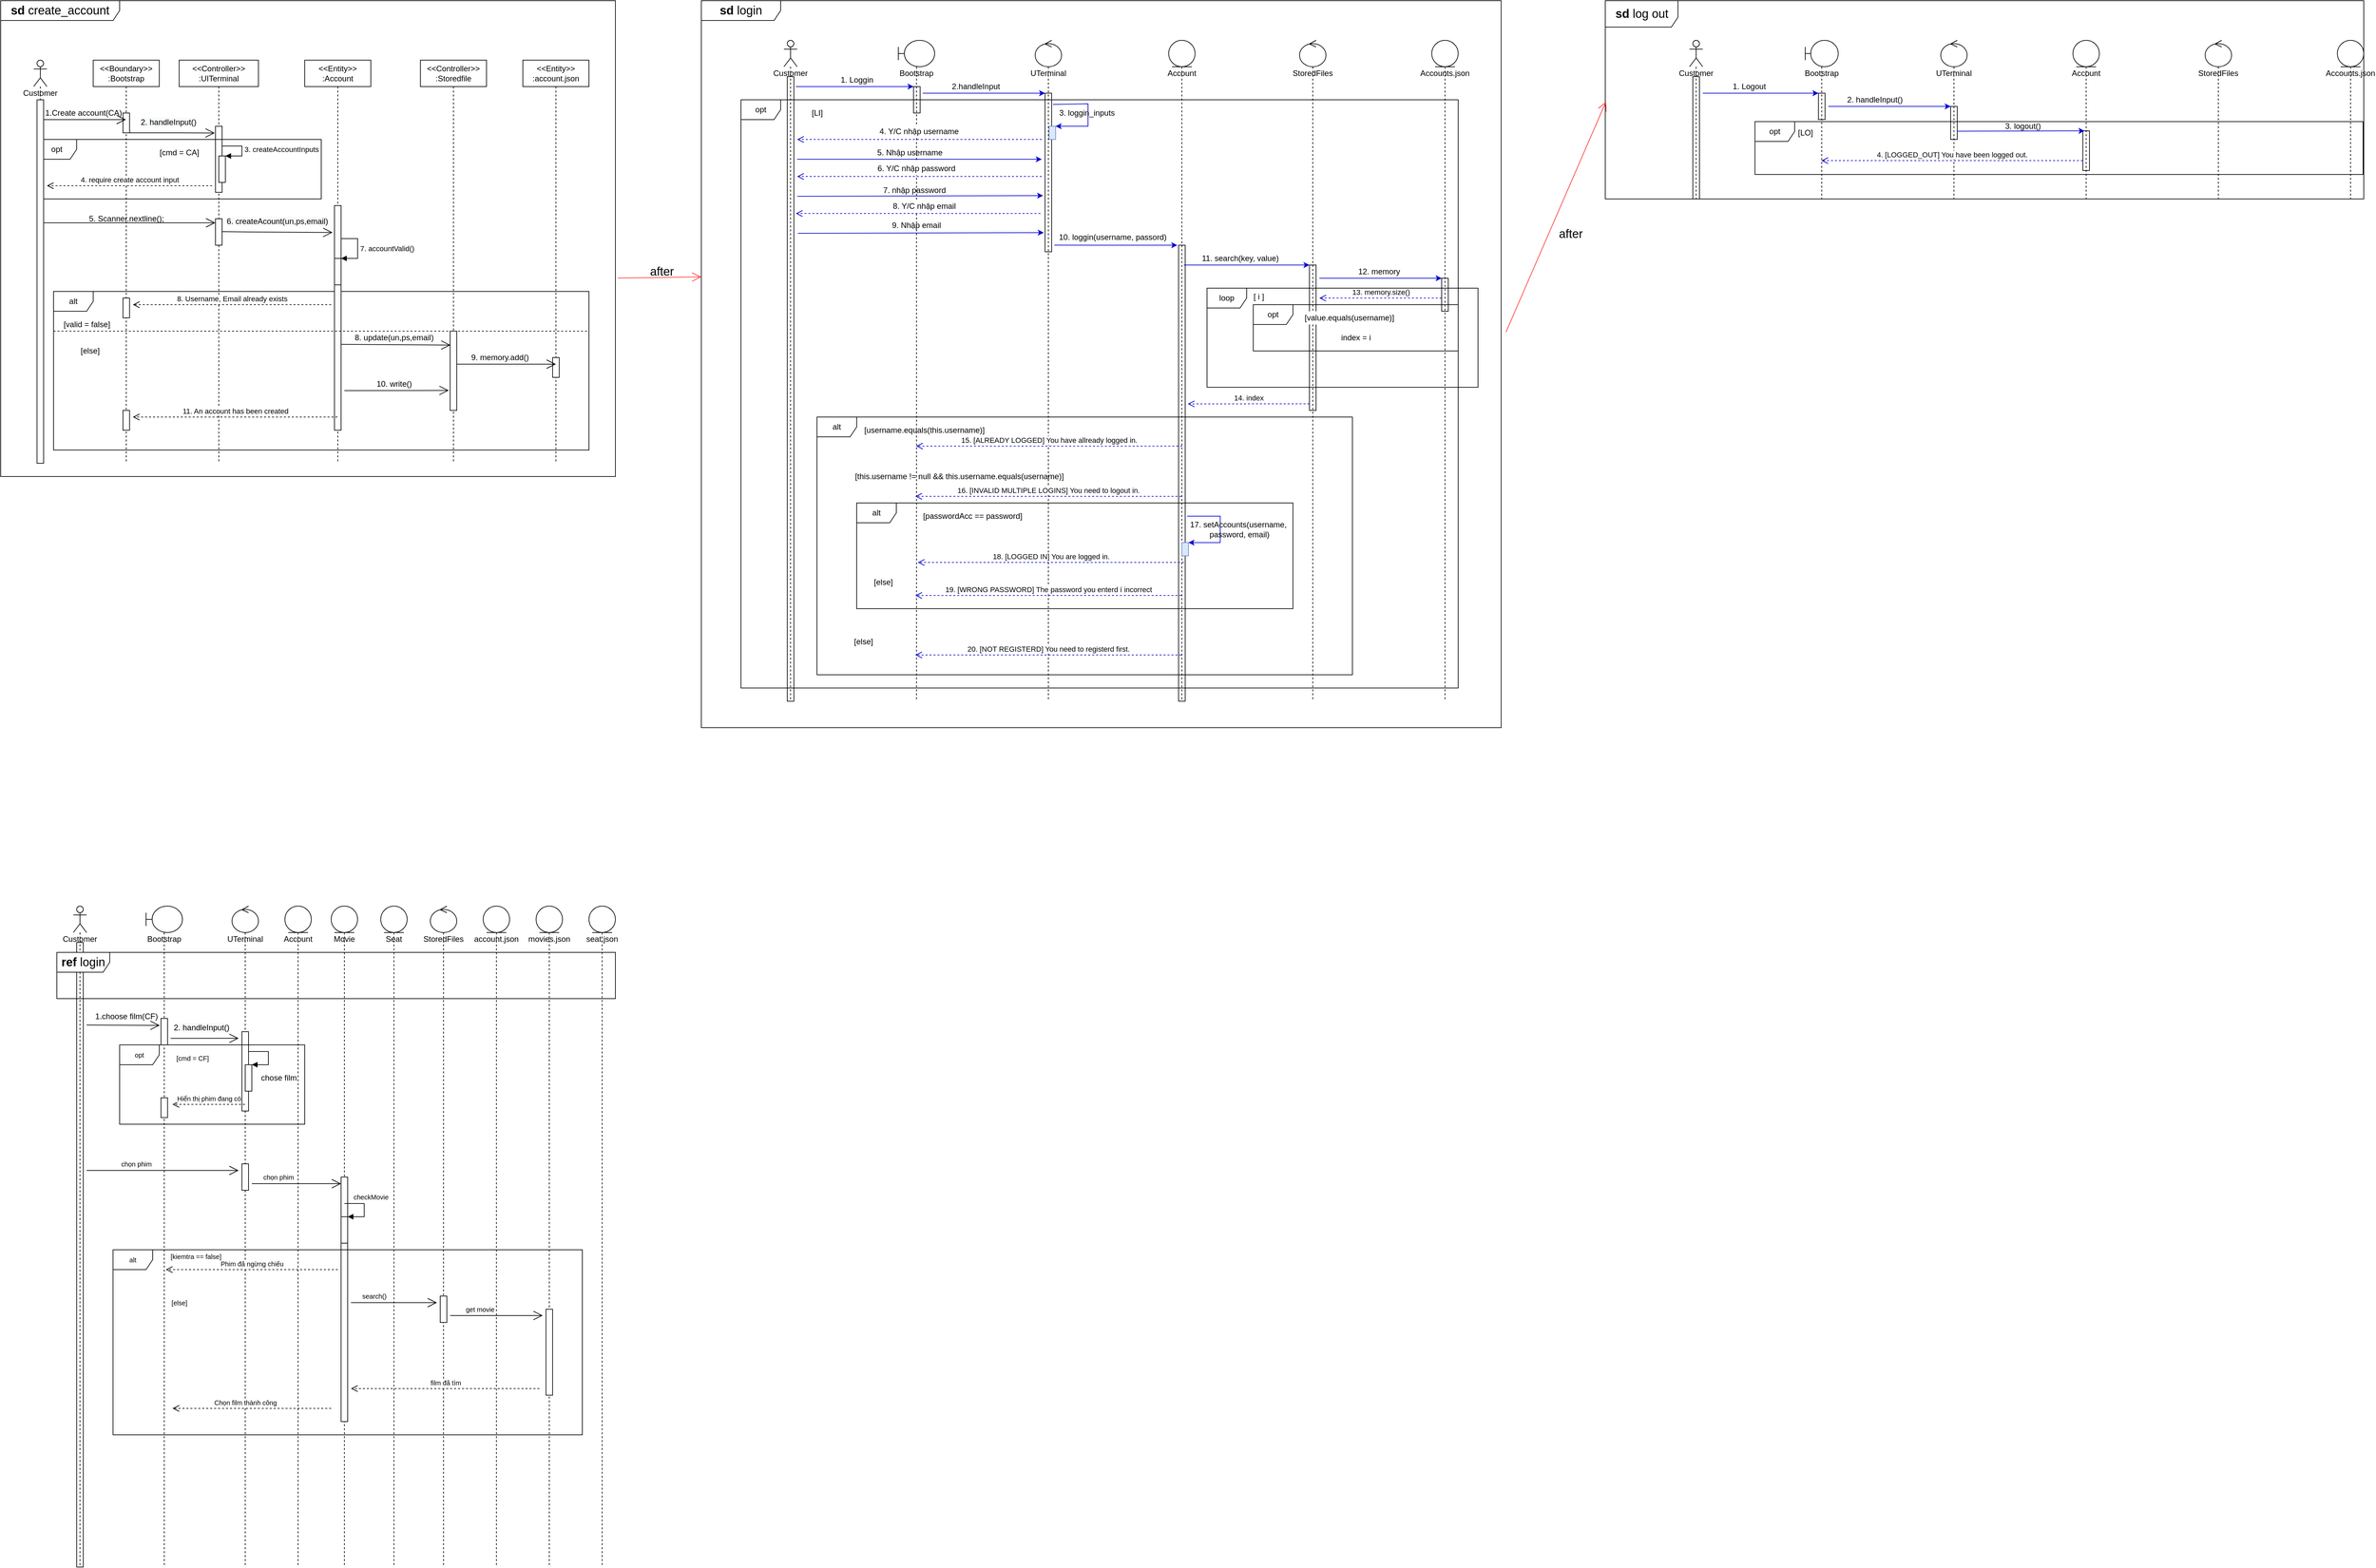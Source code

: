 <mxfile version="16.5.1" type="device"><diagram id="aEY1AGJGiae7sf_o7G5y" name="Page-1"><mxGraphModel dx="2920" dy="1654" grid="1" gridSize="10" guides="1" tooltips="1" connect="1" arrows="1" fold="1" page="1" pageScale="1" pageWidth="850" pageHeight="1100" math="0" shadow="0"><root><mxCell id="0"/><mxCell id="1" parent="0"/><mxCell id="Tu-dpXHDPZ6_e96-sYl9-65" value="&lt;b&gt;sd &lt;/b&gt;login" style="shape=umlFrame;whiteSpace=wrap;html=1;fontSize=18;width=120;height=30;" parent="1" vertex="1"><mxGeometry x="1080" y="60" width="1210" height="1100" as="geometry"/></mxCell><mxCell id="Tu-dpXHDPZ6_e96-sYl9-108" value="&lt;b&gt;sd&lt;/b&gt; log out" style="shape=umlFrame;whiteSpace=wrap;html=1;fontSize=18;width=110;height=40;" parent="1" vertex="1"><mxGeometry x="2447.5" y="60" width="1147.5" height="300" as="geometry"/></mxCell><mxCell id="Tu-dpXHDPZ6_e96-sYl9-1" value="&lt;font style=&quot;font-size: 18px&quot;&gt;&lt;b&gt;sd&lt;/b&gt; create_account&lt;/font&gt;" style="shape=umlFrame;whiteSpace=wrap;html=1;width=180;height=30;" parent="1" vertex="1"><mxGeometry x="20" y="60" width="930" height="720" as="geometry"/></mxCell><mxCell id="XiJ0x7OoPTGStuHzBRyn-63" value="alt" style="shape=umlFrame;whiteSpace=wrap;html=1;" parent="1" vertex="1"><mxGeometry x="100" y="500" width="810" height="240" as="geometry"/></mxCell><mxCell id="Vv9OXTEcY5REubJmoUln-5" value="&amp;lt;&amp;lt;Controller&amp;gt;&amp;gt;&lt;br&gt;:Storedfile" style="shape=umlLifeline;perimeter=lifelinePerimeter;whiteSpace=wrap;html=1;container=1;collapsible=0;recursiveResize=0;outlineConnect=0;" parent="1" vertex="1"><mxGeometry x="655" y="150" width="100" height="610" as="geometry"/></mxCell><mxCell id="XiJ0x7OoPTGStuHzBRyn-8" value="" style="html=1;points=[];perimeter=orthogonalPerimeter;" parent="Vv9OXTEcY5REubJmoUln-5" vertex="1"><mxGeometry x="45" y="410" width="10" height="120" as="geometry"/></mxCell><mxCell id="Vv9OXTEcY5REubJmoUln-1" value="&amp;lt;&amp;lt;Entity&amp;gt;&amp;gt;&lt;br&gt;:Account" style="shape=umlLifeline;perimeter=lifelinePerimeter;whiteSpace=wrap;html=1;container=1;collapsible=0;recursiveResize=0;outlineConnect=0;" parent="1" vertex="1"><mxGeometry x="480" y="150" width="100" height="610" as="geometry"/></mxCell><mxCell id="Vv9OXTEcY5REubJmoUln-18" value="" style="html=1;points=[];perimeter=orthogonalPerimeter;" parent="Vv9OXTEcY5REubJmoUln-1" vertex="1"><mxGeometry x="45" y="220" width="10" height="340" as="geometry"/></mxCell><mxCell id="Vv9OXTEcY5REubJmoUln-19" value="" style="html=1;points=[];perimeter=orthogonalPerimeter;fillColor=#FFFFFF;" parent="Vv9OXTEcY5REubJmoUln-1" vertex="1"><mxGeometry x="45" y="300" width="10" height="40" as="geometry"/></mxCell><mxCell id="Vv9OXTEcY5REubJmoUln-20" value="7. accountValid()" style="edgeStyle=orthogonalEdgeStyle;html=1;align=left;spacingLeft=2;endArrow=block;rounded=0;entryX=1;entryY=0;" parent="Vv9OXTEcY5REubJmoUln-1" source="Vv9OXTEcY5REubJmoUln-18" target="Vv9OXTEcY5REubJmoUln-19" edge="1"><mxGeometry relative="1" as="geometry"><mxPoint x="50" y="150" as="sourcePoint"/><Array as="points"><mxPoint x="80" y="270"/><mxPoint x="80" y="300"/></Array></mxGeometry></mxCell><mxCell id="Vv9OXTEcY5REubJmoUln-2" value="&amp;lt;&amp;lt;Controller&amp;gt;&amp;gt;&lt;br&gt;:UITerminal" style="shape=umlLifeline;perimeter=lifelinePerimeter;whiteSpace=wrap;html=1;container=1;collapsible=0;recursiveResize=0;outlineConnect=0;" parent="1" vertex="1"><mxGeometry x="290" y="150" width="120" height="610" as="geometry"/></mxCell><mxCell id="Vv9OXTEcY5REubJmoUln-10" value="" style="endArrow=open;endFill=1;endSize=12;html=1;rounded=0;entryX=-0.113;entryY=0.102;entryDx=0;entryDy=0;entryPerimeter=0;" parent="Vv9OXTEcY5REubJmoUln-2" target="XiJ0x7OoPTGStuHzBRyn-48" edge="1"><mxGeometry width="160" relative="1" as="geometry"><mxPoint x="-79.996" y="110" as="sourcePoint"/><mxPoint x="49.61" y="110" as="targetPoint"/><Array as="points"><mxPoint x="0.11" y="110"/></Array></mxGeometry></mxCell><mxCell id="Vv9OXTEcY5REubJmoUln-11" value="&lt;span style=&quot;color: rgb(0 , 0 , 0) ; font-family: &amp;#34;helvetica&amp;#34; ; font-size: 12px ; font-style: normal ; font-weight: 400 ; letter-spacing: normal ; text-align: center ; text-indent: 0px ; text-transform: none ; word-spacing: 0px ; background-color: rgb(248 , 249 , 250) ; display: inline ; float: none&quot;&gt;2. handleInput()&lt;/span&gt;" style="text;whiteSpace=wrap;html=1;" parent="Vv9OXTEcY5REubJmoUln-2" vertex="1"><mxGeometry x="-60" y="80" width="120" height="30" as="geometry"/></mxCell><mxCell id="XiJ0x7OoPTGStuHzBRyn-48" value="" style="html=1;points=[];perimeter=orthogonalPerimeter;" parent="Vv9OXTEcY5REubJmoUln-2" vertex="1"><mxGeometry x="55" y="100" width="10" height="100" as="geometry"/></mxCell><mxCell id="XiJ0x7OoPTGStuHzBRyn-52" value="" style="html=1;points=[];perimeter=orthogonalPerimeter;" parent="Vv9OXTEcY5REubJmoUln-2" vertex="1"><mxGeometry x="60" y="145" width="10" height="40" as="geometry"/></mxCell><mxCell id="XiJ0x7OoPTGStuHzBRyn-53" value="3. createAccountInputs" style="edgeStyle=orthogonalEdgeStyle;html=1;align=left;spacingLeft=2;endArrow=block;rounded=0;entryX=1;entryY=0;" parent="Vv9OXTEcY5REubJmoUln-2" target="XiJ0x7OoPTGStuHzBRyn-52" edge="1"><mxGeometry relative="1" as="geometry"><mxPoint x="65" y="130" as="sourcePoint"/><Array as="points"><mxPoint x="95" y="130"/></Array></mxGeometry></mxCell><mxCell id="XiJ0x7OoPTGStuHzBRyn-57" value="" style="html=1;points=[];perimeter=orthogonalPerimeter;" parent="Vv9OXTEcY5REubJmoUln-2" vertex="1"><mxGeometry x="55" y="240" width="10" height="40" as="geometry"/></mxCell><mxCell id="XiJ0x7OoPTGStuHzBRyn-44" value="[cmd = CA]" style="text;html=1;align=center;verticalAlign=middle;resizable=0;points=[];autosize=1;strokeColor=none;fillColor=none;" parent="Vv9OXTEcY5REubJmoUln-2" vertex="1"><mxGeometry x="-40" y="130" width="80" height="20" as="geometry"/></mxCell><mxCell id="Vv9OXTEcY5REubJmoUln-39" value="11. An account has been created" style="html=1;verticalAlign=bottom;endArrow=open;dashed=1;endSize=8;rounded=0;" parent="Vv9OXTEcY5REubJmoUln-2" source="Vv9OXTEcY5REubJmoUln-1" edge="1"><mxGeometry relative="1" as="geometry"><mxPoint x="150" y="540" as="sourcePoint"/><mxPoint x="-70" y="540" as="targetPoint"/></mxGeometry></mxCell><mxCell id="XiJ0x7OoPTGStuHzBRyn-58" value="opt" style="shape=umlFrame;whiteSpace=wrap;html=1;" parent="Vv9OXTEcY5REubJmoUln-2" vertex="1"><mxGeometry x="-215" y="120" width="430" height="90" as="geometry"/></mxCell><mxCell id="Vv9OXTEcY5REubJmoUln-3" value="Customer" style="shape=umlLifeline;participant=umlActor;perimeter=lifelinePerimeter;whiteSpace=wrap;html=1;container=1;collapsible=0;recursiveResize=0;verticalAlign=top;spacingTop=36;outlineConnect=0;" parent="1" vertex="1"><mxGeometry x="70" y="150" width="20" height="300" as="geometry"/></mxCell><mxCell id="Vv9OXTEcY5REubJmoUln-4" value="&amp;lt;&amp;lt;Boundary&amp;gt;&amp;gt;&lt;br&gt;:Bootstrap" style="shape=umlLifeline;perimeter=lifelinePerimeter;whiteSpace=wrap;html=1;container=1;collapsible=0;recursiveResize=0;outlineConnect=0;" parent="1" vertex="1"><mxGeometry x="160" y="150" width="100" height="610" as="geometry"/></mxCell><mxCell id="XiJ0x7OoPTGStuHzBRyn-47" value="" style="html=1;points=[];perimeter=orthogonalPerimeter;" parent="Vv9OXTEcY5REubJmoUln-4" vertex="1"><mxGeometry x="45" y="80" width="10" height="30" as="geometry"/></mxCell><mxCell id="XiJ0x7OoPTGStuHzBRyn-56" value="5. Scanner.nextline();" style="text;html=1;align=center;verticalAlign=middle;resizable=0;points=[];autosize=1;strokeColor=none;fillColor=none;" parent="Vv9OXTEcY5REubJmoUln-4" vertex="1"><mxGeometry x="-15" y="230" width="130" height="20" as="geometry"/></mxCell><mxCell id="XiJ0x7OoPTGStuHzBRyn-60" value="" style="html=1;points=[];perimeter=orthogonalPerimeter;" parent="Vv9OXTEcY5REubJmoUln-4" vertex="1"><mxGeometry x="45" y="360" width="10" height="30" as="geometry"/></mxCell><mxCell id="XiJ0x7OoPTGStuHzBRyn-62" value="" style="html=1;points=[];perimeter=orthogonalPerimeter;" parent="Vv9OXTEcY5REubJmoUln-4" vertex="1"><mxGeometry x="45" y="530" width="10" height="30" as="geometry"/></mxCell><mxCell id="Vv9OXTEcY5REubJmoUln-6" value="&amp;lt;&amp;lt;Entity&amp;gt;&amp;gt;&lt;br&gt;:account.json" style="shape=umlLifeline;perimeter=lifelinePerimeter;whiteSpace=wrap;html=1;container=1;collapsible=0;recursiveResize=0;outlineConnect=0;" parent="1" vertex="1"><mxGeometry x="810" y="150" width="100" height="610" as="geometry"/></mxCell><mxCell id="XiJ0x7OoPTGStuHzBRyn-9" value="" style="html=1;points=[];perimeter=orthogonalPerimeter;" parent="Vv9OXTEcY5REubJmoUln-6" vertex="1"><mxGeometry x="45" y="450" width="10" height="30" as="geometry"/></mxCell><mxCell id="Vv9OXTEcY5REubJmoUln-7" value="" style="endArrow=open;endFill=1;endSize=12;html=1;rounded=0;startArrow=none;" parent="1" source="Vv9OXTEcY5REubJmoUln-12" target="Vv9OXTEcY5REubJmoUln-4" edge="1"><mxGeometry width="160" relative="1" as="geometry"><mxPoint x="340" y="280" as="sourcePoint"/><mxPoint x="210" y="280" as="targetPoint"/><Array as="points"><mxPoint x="160" y="240"/></Array></mxGeometry></mxCell><mxCell id="Vv9OXTEcY5REubJmoUln-9" value="1.Create account(CA)" style="text;html=1;align=center;verticalAlign=middle;resizable=0;points=[];autosize=1;strokeColor=none;fillColor=none;" parent="1" vertex="1"><mxGeometry x="80" y="220" width="130" height="20" as="geometry"/></mxCell><mxCell id="Vv9OXTEcY5REubJmoUln-12" value="" style="html=1;points=[];perimeter=orthogonalPerimeter;" parent="1" vertex="1"><mxGeometry x="75" y="210" width="10" height="550" as="geometry"/></mxCell><mxCell id="Vv9OXTEcY5REubJmoUln-13" value="" style="endArrow=none;endFill=1;endSize=12;html=1;rounded=0;" parent="1" source="Vv9OXTEcY5REubJmoUln-3" target="Vv9OXTEcY5REubJmoUln-12" edge="1"><mxGeometry width="160" relative="1" as="geometry"><mxPoint x="79.81" y="240" as="sourcePoint"/><mxPoint x="209.5" y="240" as="targetPoint"/><Array as="points"/></mxGeometry></mxCell><mxCell id="Vv9OXTEcY5REubJmoUln-17" value="&lt;span style=&quot;color: rgb(0 , 0 , 0) ; font-family: &amp;#34;helvetica&amp;#34; ; font-size: 12px ; font-style: normal ; font-weight: 400 ; letter-spacing: normal ; text-align: center ; text-indent: 0px ; text-transform: none ; word-spacing: 0px ; background-color: rgb(248 , 249 , 250) ; display: inline ; float: none&quot;&gt;6. createAcount(un,ps,email)&lt;br&gt;&lt;br&gt;&lt;/span&gt;" style="text;whiteSpace=wrap;html=1;" parent="1" vertex="1"><mxGeometry x="360" y="380" width="160" height="30" as="geometry"/></mxCell><mxCell id="Vv9OXTEcY5REubJmoUln-31" value="8. update(un,ps,email)" style="text;html=1;align=center;verticalAlign=middle;resizable=0;points=[];autosize=1;strokeColor=none;fillColor=none;" parent="1" vertex="1"><mxGeometry x="550" y="560" width="130" height="20" as="geometry"/></mxCell><mxCell id="XiJ0x7OoPTGStuHzBRyn-2" value="[valid = false]" style="text;html=1;align=center;verticalAlign=middle;resizable=0;points=[];autosize=1;strokeColor=none;fillColor=none;" parent="1" vertex="1"><mxGeometry x="105" y="540" width="90" height="20" as="geometry"/></mxCell><mxCell id="XiJ0x7OoPTGStuHzBRyn-5" value="" style="endArrow=open;endFill=1;endSize=12;html=1;rounded=0;entryX=0.052;entryY=0.176;entryDx=0;entryDy=0;entryPerimeter=0;" parent="1" target="XiJ0x7OoPTGStuHzBRyn-8" edge="1"><mxGeometry width="160" relative="1" as="geometry"><mxPoint x="535" y="580" as="sourcePoint"/><mxPoint x="690" y="580" as="targetPoint"/></mxGeometry></mxCell><mxCell id="XiJ0x7OoPTGStuHzBRyn-6" value="" style="endArrow=open;endFill=1;endSize=12;html=1;rounded=0;entryX=-0.217;entryY=0.748;entryDx=0;entryDy=0;entryPerimeter=0;" parent="1" target="XiJ0x7OoPTGStuHzBRyn-8" edge="1"><mxGeometry width="160" relative="1" as="geometry"><mxPoint x="540" y="650" as="sourcePoint"/><mxPoint x="690" y="630" as="targetPoint"/></mxGeometry></mxCell><mxCell id="XiJ0x7OoPTGStuHzBRyn-54" value="4. require create account input" style="html=1;verticalAlign=bottom;endArrow=open;dashed=1;endSize=8;rounded=0;" parent="1" edge="1"><mxGeometry relative="1" as="geometry"><mxPoint x="340" y="340" as="sourcePoint"/><mxPoint x="90" y="340" as="targetPoint"/></mxGeometry></mxCell><mxCell id="XiJ0x7OoPTGStuHzBRyn-55" value="" style="endArrow=open;endFill=1;endSize=12;html=1;rounded=0;entryX=-0.024;entryY=0.153;entryDx=0;entryDy=0;entryPerimeter=0;" parent="1" source="Vv9OXTEcY5REubJmoUln-12" target="XiJ0x7OoPTGStuHzBRyn-57" edge="1"><mxGeometry width="160" relative="1" as="geometry"><mxPoint x="220" y="330" as="sourcePoint"/><mxPoint x="380" y="330" as="targetPoint"/></mxGeometry></mxCell><mxCell id="Vv9OXTEcY5REubJmoUln-14" value="" style="endArrow=open;endFill=1;endSize=12;html=1;rounded=0;exitX=1.027;exitY=0.487;exitDx=0;exitDy=0;exitPerimeter=0;entryX=-0.3;entryY=0.12;entryDx=0;entryDy=0;entryPerimeter=0;" parent="1" source="XiJ0x7OoPTGStuHzBRyn-57" target="Vv9OXTEcY5REubJmoUln-18" edge="1"><mxGeometry width="160" relative="1" as="geometry"><mxPoint x="360" y="410" as="sourcePoint"/><mxPoint x="520" y="410" as="targetPoint"/><Array as="points"><mxPoint x="398.11" y="410"/></Array></mxGeometry></mxCell><mxCell id="XiJ0x7OoPTGStuHzBRyn-3" value="8. Username, Email already exists" style="html=1;verticalAlign=bottom;endArrow=open;dashed=1;endSize=8;rounded=0;" parent="1" edge="1"><mxGeometry relative="1" as="geometry"><mxPoint x="520" y="520" as="sourcePoint"/><mxPoint x="220" y="520" as="targetPoint"/><Array as="points"><mxPoint x="460" y="520"/></Array></mxGeometry></mxCell><mxCell id="Vv9OXTEcY5REubJmoUln-35" value="10. write()" style="text;html=1;align=center;verticalAlign=middle;resizable=0;points=[];autosize=1;strokeColor=none;fillColor=none;" parent="1" vertex="1"><mxGeometry x="580" y="630" width="70" height="20" as="geometry"/></mxCell><mxCell id="Vv9OXTEcY5REubJmoUln-36" value="" style="endArrow=open;endFill=1;endSize=12;html=1;rounded=0;" parent="1" edge="1"><mxGeometry width="160" relative="1" as="geometry"><mxPoint x="710" y="610" as="sourcePoint"/><mxPoint x="860" y="610" as="targetPoint"/></mxGeometry></mxCell><mxCell id="Vv9OXTEcY5REubJmoUln-38" value="9. memory.add()" style="text;html=1;align=center;verticalAlign=middle;resizable=0;points=[];autosize=1;strokeColor=none;fillColor=none;" parent="1" vertex="1"><mxGeometry x="725" y="590" width="100" height="20" as="geometry"/></mxCell><mxCell id="XiJ0x7OoPTGStuHzBRyn-65" value="" style="endArrow=none;dashed=1;html=1;rounded=0;exitX=0;exitY=0.25;exitDx=0;exitDy=0;exitPerimeter=0;entryX=1;entryY=0.25;entryDx=0;entryDy=0;entryPerimeter=0;" parent="1" source="XiJ0x7OoPTGStuHzBRyn-63" target="XiJ0x7OoPTGStuHzBRyn-63" edge="1"><mxGeometry width="50" height="50" relative="1" as="geometry"><mxPoint x="440" y="500" as="sourcePoint"/><mxPoint x="490" y="450" as="targetPoint"/></mxGeometry></mxCell><mxCell id="XiJ0x7OoPTGStuHzBRyn-4" value="[else]" style="text;html=1;align=center;verticalAlign=middle;resizable=0;points=[];autosize=1;strokeColor=none;fillColor=none;" parent="1" vertex="1"><mxGeometry x="135" y="580" width="40" height="20" as="geometry"/></mxCell><mxCell id="Tu-dpXHDPZ6_e96-sYl9-4" value="&lt;font style=&quot;vertical-align: inherit;&quot;&gt;&lt;font style=&quot;vertical-align: inherit;&quot;&gt;Customer&lt;/font&gt;&lt;/font&gt;" style="shape=umlLifeline;participant=umlActor;perimeter=lifelinePerimeter;whiteSpace=wrap;html=1;container=1;collapsible=0;recursiveResize=0;verticalAlign=top;spacingTop=36;outlineConnect=0;size=40;" parent="1" vertex="1"><mxGeometry x="1205" y="120" width="20" height="1000" as="geometry"/></mxCell><mxCell id="Tu-dpXHDPZ6_e96-sYl9-5" value="" style="html=1;direction=south;fillColor=none;" parent="Tu-dpXHDPZ6_e96-sYl9-4" vertex="1"><mxGeometry x="5" y="55" width="10" height="945" as="geometry"/></mxCell><mxCell id="Tu-dpXHDPZ6_e96-sYl9-6" value="&lt;font style=&quot;vertical-align: inherit;&quot;&gt;&lt;font style=&quot;vertical-align: inherit;&quot;&gt;Bootstrap&lt;/font&gt;&lt;/font&gt;" style="shape=umlLifeline;participant=umlBoundary;perimeter=lifelinePerimeter;whiteSpace=wrap;html=1;container=1;collapsible=0;recursiveResize=0;verticalAlign=top;spacingTop=36;outlineConnect=0;" parent="1" vertex="1"><mxGeometry x="1378" y="120" width="55" height="1000" as="geometry"/></mxCell><mxCell id="Tu-dpXHDPZ6_e96-sYl9-7" value="" style="html=1;direction=south;fillColor=none;" parent="Tu-dpXHDPZ6_e96-sYl9-6" vertex="1"><mxGeometry x="23" y="70" width="10" height="40" as="geometry"/></mxCell><mxCell id="Tu-dpXHDPZ6_e96-sYl9-8" value="&lt;font style=&quot;vertical-align: inherit;&quot;&gt;&lt;font style=&quot;vertical-align: inherit;&quot;&gt;UTerminal&lt;/font&gt;&lt;/font&gt;" style="shape=umlLifeline;participant=umlControl;perimeter=lifelinePerimeter;whiteSpace=wrap;html=1;container=1;collapsible=0;recursiveResize=0;verticalAlign=top;spacingTop=36;outlineConnect=0;" parent="1" vertex="1"><mxGeometry x="1585" y="120" width="40" height="1000" as="geometry"/></mxCell><mxCell id="Tu-dpXHDPZ6_e96-sYl9-9" value="" style="html=1;direction=south;fillColor=none;" parent="Tu-dpXHDPZ6_e96-sYl9-8" vertex="1"><mxGeometry x="15" y="80" width="10" height="240" as="geometry"/></mxCell><mxCell id="Tu-dpXHDPZ6_e96-sYl9-10" value="18. [LOGGED IN] You are logged in." style="html=1;verticalAlign=bottom;endArrow=open;dashed=1;endSize=8;rounded=0;strokeColor=#0000CC;exitX=0.685;exitY=1.2;exitDx=0;exitDy=0;exitPerimeter=0;" parent="Tu-dpXHDPZ6_e96-sYl9-8" edge="1"><mxGeometry relative="1" as="geometry"><mxPoint x="225" y="790.0" as="sourcePoint"/><mxPoint x="-177.5" y="790" as="targetPoint"/></mxGeometry></mxCell><mxCell id="Tu-dpXHDPZ6_e96-sYl9-11" value="" style="html=1;direction=south;fillColor=#dae8fc;strokeColor=#6c8ebf;" parent="Tu-dpXHDPZ6_e96-sYl9-8" vertex="1"><mxGeometry x="21" y="130" width="10" height="20" as="geometry"/></mxCell><mxCell id="Tu-dpXHDPZ6_e96-sYl9-12" style="edgeStyle=none;rounded=0;orthogonalLoop=1;jettySize=auto;html=1;strokeColor=#0000CC;entryX=0;entryY=0;entryDx=0;entryDy=0;exitX=0.071;exitY=-0.2;exitDx=0;exitDy=0;exitPerimeter=0;" parent="Tu-dpXHDPZ6_e96-sYl9-8" source="Tu-dpXHDPZ6_e96-sYl9-9" target="Tu-dpXHDPZ6_e96-sYl9-11" edge="1"><mxGeometry relative="1" as="geometry"><mxPoint x="50" y="90" as="sourcePoint"/><mxPoint x="70" y="150" as="targetPoint"/><Array as="points"><mxPoint x="80" y="96"/><mxPoint x="80" y="130"/></Array></mxGeometry></mxCell><mxCell id="Tu-dpXHDPZ6_e96-sYl9-13" value="&lt;font style=&quot;vertical-align: inherit;&quot;&gt;&lt;font style=&quot;vertical-align: inherit;&quot;&gt;&lt;font style=&quot;vertical-align: inherit;&quot;&gt;&lt;font style=&quot;vertical-align: inherit;&quot;&gt;Account&lt;/font&gt;&lt;/font&gt;&lt;/font&gt;&lt;/font&gt;" style="shape=umlLifeline;participant=umlEntity;perimeter=lifelinePerimeter;whiteSpace=wrap;html=1;container=1;collapsible=0;recursiveResize=0;verticalAlign=top;spacingTop=36;outlineConnect=0;" parent="1" vertex="1"><mxGeometry x="1787" y="120" width="40" height="1000" as="geometry"/></mxCell><mxCell id="Tu-dpXHDPZ6_e96-sYl9-14" value="" style="html=1;direction=south;fillColor=none;" parent="Tu-dpXHDPZ6_e96-sYl9-13" vertex="1"><mxGeometry x="15" y="310" width="10" height="690" as="geometry"/></mxCell><mxCell id="Tu-dpXHDPZ6_e96-sYl9-15" value="" style="html=1;direction=south;fillColor=#dae8fc;strokeColor=#6c8ebf;" parent="Tu-dpXHDPZ6_e96-sYl9-13" vertex="1"><mxGeometry x="20" y="760" width="10" height="20" as="geometry"/></mxCell><mxCell id="Tu-dpXHDPZ6_e96-sYl9-16" value="&lt;font style=&quot;vertical-align: inherit;&quot;&gt;&lt;font style=&quot;vertical-align: inherit;&quot;&gt;StoredFiles&lt;/font&gt;&lt;/font&gt;" style="shape=umlLifeline;participant=umlControl;perimeter=lifelinePerimeter;whiteSpace=wrap;html=1;container=1;collapsible=0;recursiveResize=0;verticalAlign=top;spacingTop=36;outlineConnect=0;" parent="1" vertex="1"><mxGeometry x="1985" y="120" width="40" height="1000" as="geometry"/></mxCell><mxCell id="Tu-dpXHDPZ6_e96-sYl9-17" value="" style="html=1;direction=south;fillColor=none;" parent="Tu-dpXHDPZ6_e96-sYl9-16" vertex="1"><mxGeometry x="15" y="340" width="10" height="220" as="geometry"/></mxCell><mxCell id="Tu-dpXHDPZ6_e96-sYl9-18" value="&lt;font style=&quot;vertical-align: inherit;&quot;&gt;&lt;font style=&quot;vertical-align: inherit;&quot;&gt;&lt;font style=&quot;vertical-align: inherit;&quot;&gt;&lt;font style=&quot;vertical-align: inherit;&quot;&gt;&lt;font style=&quot;vertical-align: inherit;&quot;&gt;&lt;font style=&quot;vertical-align: inherit;&quot;&gt;Accounts.json&lt;/font&gt;&lt;/font&gt;&lt;/font&gt;&lt;/font&gt;&lt;/font&gt;&lt;/font&gt;" style="shape=umlLifeline;participant=umlEntity;perimeter=lifelinePerimeter;whiteSpace=wrap;html=1;container=1;collapsible=0;recursiveResize=0;verticalAlign=top;spacingTop=36;outlineConnect=0;" parent="1" vertex="1"><mxGeometry x="2185" y="120" width="40" height="1000" as="geometry"/></mxCell><mxCell id="Tu-dpXHDPZ6_e96-sYl9-19" value="" style="html=1;direction=south;fillColor=none;" parent="Tu-dpXHDPZ6_e96-sYl9-18" vertex="1"><mxGeometry x="15" y="360" width="10" height="50" as="geometry"/></mxCell><mxCell id="Tu-dpXHDPZ6_e96-sYl9-20" style="rounded=0;orthogonalLoop=1;jettySize=auto;html=1;entryX=0;entryY=1;entryDx=0;entryDy=0;strokeColor=#0000CC;" parent="1" target="Tu-dpXHDPZ6_e96-sYl9-7" edge="1"><mxGeometry relative="1" as="geometry"><mxPoint x="1223" y="190" as="sourcePoint"/></mxGeometry></mxCell><mxCell id="Tu-dpXHDPZ6_e96-sYl9-21" value="1. Loggin" style="text;html=1;align=center;verticalAlign=middle;resizable=0;points=[];autosize=1;strokeColor=none;fillColor=none;" parent="1" vertex="1"><mxGeometry x="1285" y="170" width="60" height="20" as="geometry"/></mxCell><mxCell id="Tu-dpXHDPZ6_e96-sYl9-22" style="edgeStyle=none;rounded=0;orthogonalLoop=1;jettySize=auto;html=1;entryX=0;entryY=1;entryDx=0;entryDy=0;strokeColor=#0000CC;" parent="1" target="Tu-dpXHDPZ6_e96-sYl9-9" edge="1"><mxGeometry relative="1" as="geometry"><mxPoint x="1415.0" y="200" as="sourcePoint"/></mxGeometry></mxCell><mxCell id="Tu-dpXHDPZ6_e96-sYl9-23" value="2.handleInput" style="text;html=1;align=center;verticalAlign=middle;resizable=0;points=[];autosize=1;strokeColor=none;fillColor=none;" parent="1" vertex="1"><mxGeometry x="1450" y="180" width="90" height="20" as="geometry"/></mxCell><mxCell id="Tu-dpXHDPZ6_e96-sYl9-24" value="3. loggin_inputs" style="text;html=1;align=center;verticalAlign=middle;resizable=0;points=[];autosize=1;strokeColor=none;fillColor=none;" parent="1" vertex="1"><mxGeometry x="1613" y="220" width="100" height="20" as="geometry"/></mxCell><mxCell id="Tu-dpXHDPZ6_e96-sYl9-25" value="return" style="html=1;verticalAlign=bottom;endArrow=open;dashed=1;endSize=8;rounded=0;strokeColor=#0000CC;" parent="1" edge="1"><mxGeometry relative="1" as="geometry"><mxPoint x="1595.0" y="270" as="sourcePoint"/><mxPoint x="1225.0" y="270" as="targetPoint"/></mxGeometry></mxCell><mxCell id="Tu-dpXHDPZ6_e96-sYl9-26" style="edgeStyle=none;rounded=0;orthogonalLoop=1;jettySize=auto;html=1;strokeColor=#0000CC;" parent="1" edge="1"><mxGeometry relative="1" as="geometry"><mxPoint x="1225.0" y="300" as="sourcePoint"/><mxPoint x="1595.0" y="300" as="targetPoint"/></mxGeometry></mxCell><mxCell id="Tu-dpXHDPZ6_e96-sYl9-27" value="return" style="html=1;verticalAlign=bottom;endArrow=open;dashed=1;endSize=8;rounded=0;strokeColor=#0000CC;" parent="1" edge="1"><mxGeometry relative="1" as="geometry"><mxPoint x="1595.0" y="326" as="sourcePoint"/><mxPoint x="1225.0" y="326" as="targetPoint"/></mxGeometry></mxCell><mxCell id="Tu-dpXHDPZ6_e96-sYl9-28" style="edgeStyle=none;rounded=0;orthogonalLoop=1;jettySize=auto;html=1;entryX=0.55;entryY=1.3;entryDx=0;entryDy=0;entryPerimeter=0;strokeColor=#0000CC;" parent="1" edge="1"><mxGeometry relative="1" as="geometry"><mxPoint x="1225.0" y="356" as="sourcePoint"/><mxPoint x="1597" y="355" as="targetPoint"/></mxGeometry></mxCell><mxCell id="Tu-dpXHDPZ6_e96-sYl9-29" value="return" style="html=1;verticalAlign=bottom;endArrow=open;dashed=1;endSize=8;rounded=0;strokeColor=#0000CC;" parent="1" edge="1"><mxGeometry relative="1" as="geometry"><mxPoint x="1593" y="382" as="sourcePoint"/><mxPoint x="1223" y="382" as="targetPoint"/></mxGeometry></mxCell><mxCell id="Tu-dpXHDPZ6_e96-sYl9-30" style="edgeStyle=none;rounded=0;orthogonalLoop=1;jettySize=auto;html=1;entryX=0.55;entryY=1.3;entryDx=0;entryDy=0;entryPerimeter=0;strokeColor=#0000CC;" parent="1" edge="1"><mxGeometry relative="1" as="geometry"><mxPoint x="1226" y="412" as="sourcePoint"/><mxPoint x="1598" y="411" as="targetPoint"/></mxGeometry></mxCell><mxCell id="Tu-dpXHDPZ6_e96-sYl9-31" value="4. Y/C nhập username" style="text;html=1;align=center;verticalAlign=middle;resizable=0;points=[];autosize=1;strokeColor=none;fillColor=default;" parent="1" vertex="1"><mxGeometry x="1339" y="248" width="140" height="20" as="geometry"/></mxCell><mxCell id="Tu-dpXHDPZ6_e96-sYl9-32" value="5. Nhập username" style="text;html=1;align=center;verticalAlign=middle;resizable=0;points=[];autosize=1;strokeColor=none;fillColor=none;" parent="1" vertex="1"><mxGeometry x="1340" y="280" width="110" height="20" as="geometry"/></mxCell><mxCell id="Tu-dpXHDPZ6_e96-sYl9-33" value="6. Y/C nhập password" style="text;html=1;align=center;verticalAlign=middle;resizable=0;points=[];autosize=1;strokeColor=none;fillColor=default;" parent="1" vertex="1"><mxGeometry x="1340" y="304" width="130" height="20" as="geometry"/></mxCell><mxCell id="Tu-dpXHDPZ6_e96-sYl9-34" value="7. nhập password" style="text;html=1;align=center;verticalAlign=middle;resizable=0;points=[];autosize=1;strokeColor=none;fillColor=none;" parent="1" vertex="1"><mxGeometry x="1347" y="337" width="110" height="20" as="geometry"/></mxCell><mxCell id="Tu-dpXHDPZ6_e96-sYl9-35" value="8. Y/C nhập email" style="text;html=1;align=center;verticalAlign=middle;resizable=0;points=[];autosize=1;strokeColor=none;fillColor=default;" parent="1" vertex="1"><mxGeometry x="1362" y="361" width="110" height="20" as="geometry"/></mxCell><mxCell id="Tu-dpXHDPZ6_e96-sYl9-36" value="9. Nhập email" style="text;html=1;align=center;verticalAlign=middle;resizable=0;points=[];autosize=1;strokeColor=none;fillColor=none;" parent="1" vertex="1"><mxGeometry x="1360" y="390" width="90" height="20" as="geometry"/></mxCell><mxCell id="Tu-dpXHDPZ6_e96-sYl9-37" style="edgeStyle=none;rounded=0;orthogonalLoop=1;jettySize=auto;html=1;entryX=0;entryY=1;entryDx=0;entryDy=0;strokeColor=#0000CC;exitX=0.958;exitY=-0.4;exitDx=0;exitDy=0;exitPerimeter=0;" parent="1" source="Tu-dpXHDPZ6_e96-sYl9-9" edge="1"><mxGeometry relative="1" as="geometry"><mxPoint x="1800.0" y="430" as="targetPoint"/></mxGeometry></mxCell><mxCell id="Tu-dpXHDPZ6_e96-sYl9-38" value="10. loggin(username, passord)" style="text;html=1;align=center;verticalAlign=middle;resizable=0;points=[];autosize=1;strokeColor=none;fillColor=none;" parent="1" vertex="1"><mxGeometry x="1612" y="408" width="180" height="20" as="geometry"/></mxCell><mxCell id="Tu-dpXHDPZ6_e96-sYl9-39" style="edgeStyle=none;rounded=0;orthogonalLoop=1;jettySize=auto;html=1;entryX=0;entryY=1;entryDx=0;entryDy=0;strokeColor=#0000CC;exitX=0.75;exitY=0;exitDx=0;exitDy=0;" parent="1" target="Tu-dpXHDPZ6_e96-sYl9-17" edge="1"><mxGeometry relative="1" as="geometry"><mxPoint x="1810.0" y="460" as="sourcePoint"/></mxGeometry></mxCell><mxCell id="Tu-dpXHDPZ6_e96-sYl9-40" value="11. search(key, value)" style="text;html=1;align=center;verticalAlign=middle;resizable=0;points=[];autosize=1;strokeColor=none;fillColor=none;" parent="1" vertex="1"><mxGeometry x="1830" y="440" width="130" height="20" as="geometry"/></mxCell><mxCell id="Tu-dpXHDPZ6_e96-sYl9-41" style="edgeStyle=none;rounded=0;orthogonalLoop=1;jettySize=auto;html=1;entryX=0;entryY=1;entryDx=0;entryDy=0;strokeColor=#0000CC;" parent="1" target="Tu-dpXHDPZ6_e96-sYl9-19" edge="1"><mxGeometry relative="1" as="geometry"><mxPoint x="2015" y="480" as="sourcePoint"/></mxGeometry></mxCell><mxCell id="Tu-dpXHDPZ6_e96-sYl9-42" value="12. memory" style="text;html=1;align=center;verticalAlign=middle;resizable=0;points=[];autosize=1;strokeColor=none;fillColor=none;" parent="1" vertex="1"><mxGeometry x="2065" y="460" width="80" height="20" as="geometry"/></mxCell><mxCell id="Tu-dpXHDPZ6_e96-sYl9-43" value="13. memory.size()" style="html=1;verticalAlign=bottom;endArrow=open;dashed=1;endSize=8;rounded=0;strokeColor=#0000CC;" parent="1" edge="1"><mxGeometry relative="1" as="geometry"><mxPoint x="2200" y="510" as="sourcePoint"/><mxPoint x="2015" y="510" as="targetPoint"/></mxGeometry></mxCell><mxCell id="Tu-dpXHDPZ6_e96-sYl9-44" value="loop" style="shape=umlFrame;whiteSpace=wrap;html=1;fillColor=default;" parent="1" vertex="1"><mxGeometry x="1845" y="495" width="410" height="150" as="geometry"/></mxCell><mxCell id="Tu-dpXHDPZ6_e96-sYl9-45" value="opt" style="shape=umlFrame;whiteSpace=wrap;html=1;fillColor=default;" parent="1" vertex="1"><mxGeometry x="1915" y="520" width="310" height="70" as="geometry"/></mxCell><mxCell id="Tu-dpXHDPZ6_e96-sYl9-46" value="[ i ]" style="text;html=1;align=center;verticalAlign=middle;resizable=0;points=[];autosize=1;strokeColor=none;fillColor=none;" parent="1" vertex="1"><mxGeometry x="1908" y="498" width="30" height="20" as="geometry"/></mxCell><mxCell id="Tu-dpXHDPZ6_e96-sYl9-47" value="[value.equals(username)]" style="text;html=1;align=center;verticalAlign=middle;resizable=0;points=[];autosize=1;strokeColor=none;fillColor=default;" parent="1" vertex="1"><mxGeometry x="1985" y="530" width="150" height="20" as="geometry"/></mxCell><mxCell id="Tu-dpXHDPZ6_e96-sYl9-48" value="index = i" style="text;html=1;align=center;verticalAlign=middle;resizable=0;points=[];autosize=1;strokeColor=none;fillColor=default;" parent="1" vertex="1"><mxGeometry x="2040" y="560" width="60" height="20" as="geometry"/></mxCell><mxCell id="Tu-dpXHDPZ6_e96-sYl9-49" value="14. index" style="html=1;verticalAlign=bottom;endArrow=open;dashed=1;endSize=8;rounded=0;strokeColor=#0000CC;entryX=0.348;entryY=-0.4;entryDx=0;entryDy=0;entryPerimeter=0;" parent="1" target="Tu-dpXHDPZ6_e96-sYl9-14" edge="1"><mxGeometry relative="1" as="geometry"><mxPoint x="2000" y="670" as="sourcePoint"/><mxPoint x="1815" y="670" as="targetPoint"/></mxGeometry></mxCell><mxCell id="Tu-dpXHDPZ6_e96-sYl9-50" value="15. [ALREADY LOGGED] You have allready logged in." style="html=1;verticalAlign=bottom;endArrow=open;dashed=1;endSize=8;rounded=0;strokeColor=#0000CC;exitX=0.685;exitY=1.2;exitDx=0;exitDy=0;exitPerimeter=0;" parent="1" edge="1"><mxGeometry relative="1" as="geometry"><mxPoint x="1807.5" y="734" as="sourcePoint"/><mxPoint x="1405.0" y="734" as="targetPoint"/></mxGeometry></mxCell><mxCell id="Tu-dpXHDPZ6_e96-sYl9-51" value="alt" style="shape=umlFrame;whiteSpace=wrap;html=1;fillColor=default;" parent="1" vertex="1"><mxGeometry x="1255" y="690" width="810" height="390" as="geometry"/></mxCell><mxCell id="Tu-dpXHDPZ6_e96-sYl9-52" value="16. [INVALID MULTIPLE LOGINS] You need to logout in." style="html=1;verticalAlign=bottom;endArrow=open;dashed=1;endSize=8;rounded=0;strokeColor=#0000CC;exitX=0.685;exitY=1.2;exitDx=0;exitDy=0;exitPerimeter=0;" parent="1" edge="1"><mxGeometry relative="1" as="geometry"><mxPoint x="1806.25" y="810" as="sourcePoint"/><mxPoint x="1403.75" y="810" as="targetPoint"/></mxGeometry></mxCell><mxCell id="Tu-dpXHDPZ6_e96-sYl9-53" value="19. [WRONG PASSWORD] The password you enterd í incorrect" style="html=1;verticalAlign=bottom;endArrow=open;dashed=1;endSize=8;rounded=0;strokeColor=#0000CC;exitX=0.685;exitY=1.2;exitDx=0;exitDy=0;exitPerimeter=0;" parent="1" edge="1"><mxGeometry relative="1" as="geometry"><mxPoint x="1806.25" y="960" as="sourcePoint"/><mxPoint x="1403.75" y="960" as="targetPoint"/></mxGeometry></mxCell><mxCell id="Tu-dpXHDPZ6_e96-sYl9-54" value="20. [NOT REGISTERD] You need to registerd first." style="html=1;verticalAlign=bottom;endArrow=open;dashed=1;endSize=8;rounded=0;strokeColor=#0000CC;exitX=0.685;exitY=1.2;exitDx=0;exitDy=0;exitPerimeter=0;" parent="1" edge="1"><mxGeometry relative="1" as="geometry"><mxPoint x="1806.25" y="1050" as="sourcePoint"/><mxPoint x="1403.75" y="1050" as="targetPoint"/></mxGeometry></mxCell><mxCell id="Tu-dpXHDPZ6_e96-sYl9-55" value="[username.equals(this.username)]" style="text;html=1;align=center;verticalAlign=middle;resizable=0;points=[];autosize=1;strokeColor=none;fillColor=none;" parent="1" vertex="1"><mxGeometry x="1317" y="700" width="200" height="20" as="geometry"/></mxCell><mxCell id="Tu-dpXHDPZ6_e96-sYl9-56" value="[this.username != null &amp;amp;&amp;amp; this.username.equals(username)]" style="text;html=1;align=center;verticalAlign=middle;resizable=0;points=[];autosize=1;strokeColor=none;fillColor=none;" parent="1" vertex="1"><mxGeometry x="1305" y="770" width="330" height="20" as="geometry"/></mxCell><mxCell id="Tu-dpXHDPZ6_e96-sYl9-57" value="[passwordAcc == password]" style="text;html=1;align=center;verticalAlign=middle;resizable=0;points=[];autosize=1;strokeColor=none;fillColor=none;" parent="1" vertex="1"><mxGeometry x="1405" y="830" width="170" height="20" as="geometry"/></mxCell><mxCell id="Tu-dpXHDPZ6_e96-sYl9-58" value="alt" style="shape=umlFrame;whiteSpace=wrap;html=1;fillColor=default;" parent="1" vertex="1"><mxGeometry x="1315" y="820" width="660" height="160" as="geometry"/></mxCell><mxCell id="Tu-dpXHDPZ6_e96-sYl9-59" value="[else]" style="text;html=1;align=center;verticalAlign=middle;resizable=0;points=[];autosize=1;strokeColor=none;fillColor=none;" parent="1" vertex="1"><mxGeometry x="1305" y="1020" width="40" height="20" as="geometry"/></mxCell><mxCell id="Tu-dpXHDPZ6_e96-sYl9-60" value="[else]" style="text;html=1;align=center;verticalAlign=middle;resizable=0;points=[];autosize=1;strokeColor=none;fillColor=none;" parent="1" vertex="1"><mxGeometry x="1335" y="930" width="40" height="20" as="geometry"/></mxCell><mxCell id="Tu-dpXHDPZ6_e96-sYl9-61" style="edgeStyle=none;rounded=0;orthogonalLoop=1;jettySize=auto;html=1;strokeColor=#0000CC;entryX=0;entryY=0;entryDx=0;entryDy=0;" parent="1" target="Tu-dpXHDPZ6_e96-sYl9-15" edge="1"><mxGeometry relative="1" as="geometry"><mxPoint x="1815.0" y="840" as="sourcePoint"/><mxPoint x="1904" y="793" as="targetPoint"/><Array as="points"><mxPoint x="1815" y="840"/><mxPoint x="1865" y="840"/><mxPoint x="1865" y="880"/></Array></mxGeometry></mxCell><mxCell id="Tu-dpXHDPZ6_e96-sYl9-62" value="17. setAccounts(username,&lt;br&gt;&amp;nbsp;password, email)" style="text;html=1;align=center;verticalAlign=middle;resizable=0;points=[];autosize=1;strokeColor=none;fillColor=none;" parent="1" vertex="1"><mxGeometry x="1812" y="845" width="160" height="30" as="geometry"/></mxCell><mxCell id="Tu-dpXHDPZ6_e96-sYl9-63" value="opt" style="shape=umlFrame;whiteSpace=wrap;html=1;fillColor=default;" parent="1" vertex="1"><mxGeometry x="1140" y="210" width="1085" height="890" as="geometry"/></mxCell><mxCell id="Tu-dpXHDPZ6_e96-sYl9-64" value="[LI]" style="text;html=1;align=center;verticalAlign=middle;resizable=0;points=[];autosize=1;strokeColor=none;fillColor=none;" parent="1" vertex="1"><mxGeometry x="1240" y="220" width="30" height="20" as="geometry"/></mxCell><mxCell id="Tu-dpXHDPZ6_e96-sYl9-88" value="&lt;font style=&quot;vertical-align: inherit;&quot;&gt;&lt;font style=&quot;vertical-align: inherit;&quot;&gt;Customer&lt;/font&gt;&lt;/font&gt;" style="shape=umlLifeline;participant=umlActor;perimeter=lifelinePerimeter;whiteSpace=wrap;html=1;container=1;collapsible=0;recursiveResize=0;verticalAlign=top;spacingTop=36;outlineConnect=0;size=40;" parent="1" vertex="1"><mxGeometry x="2575" y="120" width="20" height="240" as="geometry"/></mxCell><mxCell id="Tu-dpXHDPZ6_e96-sYl9-89" value="" style="html=1;direction=south;fillColor=none;" parent="Tu-dpXHDPZ6_e96-sYl9-88" vertex="1"><mxGeometry x="5" y="55" width="10" height="185" as="geometry"/></mxCell><mxCell id="Tu-dpXHDPZ6_e96-sYl9-90" value="&lt;font style=&quot;vertical-align: inherit;&quot;&gt;&lt;font style=&quot;vertical-align: inherit;&quot;&gt;Bootstrap&lt;/font&gt;&lt;/font&gt;" style="shape=umlLifeline;participant=umlBoundary;perimeter=lifelinePerimeter;whiteSpace=wrap;html=1;container=1;collapsible=0;recursiveResize=0;verticalAlign=top;spacingTop=36;outlineConnect=0;" parent="1" vertex="1"><mxGeometry x="2750" y="120" width="50" height="240" as="geometry"/></mxCell><mxCell id="Tu-dpXHDPZ6_e96-sYl9-91" value="" style="html=1;direction=south;fillColor=none;" parent="Tu-dpXHDPZ6_e96-sYl9-90" vertex="1"><mxGeometry x="20" y="80" width="10" height="40" as="geometry"/></mxCell><mxCell id="Tu-dpXHDPZ6_e96-sYl9-92" value="&lt;font style=&quot;vertical-align: inherit;&quot;&gt;&lt;font style=&quot;vertical-align: inherit;&quot;&gt;UTerminal&lt;/font&gt;&lt;/font&gt;" style="shape=umlLifeline;participant=umlControl;perimeter=lifelinePerimeter;whiteSpace=wrap;html=1;container=1;collapsible=0;recursiveResize=0;verticalAlign=top;spacingTop=36;outlineConnect=0;" parent="1" vertex="1"><mxGeometry x="2955" y="120" width="40" height="240" as="geometry"/></mxCell><mxCell id="Tu-dpXHDPZ6_e96-sYl9-93" value="" style="html=1;direction=south;fillColor=none;" parent="Tu-dpXHDPZ6_e96-sYl9-92" vertex="1"><mxGeometry x="15" y="100" width="10" height="50" as="geometry"/></mxCell><mxCell id="Tu-dpXHDPZ6_e96-sYl9-94" value="&lt;font style=&quot;vertical-align: inherit;&quot;&gt;&lt;font style=&quot;vertical-align: inherit;&quot;&gt;&lt;font style=&quot;vertical-align: inherit;&quot;&gt;&lt;font style=&quot;vertical-align: inherit;&quot;&gt;Account&lt;/font&gt;&lt;/font&gt;&lt;/font&gt;&lt;/font&gt;" style="shape=umlLifeline;participant=umlEntity;perimeter=lifelinePerimeter;whiteSpace=wrap;html=1;container=1;collapsible=0;recursiveResize=0;verticalAlign=top;spacingTop=36;outlineConnect=0;" parent="1" vertex="1"><mxGeometry x="3155" y="120" width="40" height="240" as="geometry"/></mxCell><mxCell id="Tu-dpXHDPZ6_e96-sYl9-95" value="" style="html=1;direction=south;fillColor=none;" parent="Tu-dpXHDPZ6_e96-sYl9-94" vertex="1"><mxGeometry x="15" y="137" width="10" height="60" as="geometry"/></mxCell><mxCell id="Tu-dpXHDPZ6_e96-sYl9-96" value="&lt;font style=&quot;vertical-align: inherit;&quot;&gt;&lt;font style=&quot;vertical-align: inherit;&quot;&gt;StoredFiles&lt;/font&gt;&lt;/font&gt;" style="shape=umlLifeline;participant=umlControl;perimeter=lifelinePerimeter;whiteSpace=wrap;html=1;container=1;collapsible=0;recursiveResize=0;verticalAlign=top;spacingTop=36;outlineConnect=0;" parent="1" vertex="1"><mxGeometry x="3355" y="120" width="40" height="240" as="geometry"/></mxCell><mxCell id="Tu-dpXHDPZ6_e96-sYl9-97" value="&lt;font style=&quot;vertical-align: inherit;&quot;&gt;&lt;font style=&quot;vertical-align: inherit;&quot;&gt;&lt;font style=&quot;vertical-align: inherit;&quot;&gt;&lt;font style=&quot;vertical-align: inherit;&quot;&gt;&lt;font style=&quot;vertical-align: inherit;&quot;&gt;&lt;font style=&quot;vertical-align: inherit;&quot;&gt;Accounts.json&lt;/font&gt;&lt;/font&gt;&lt;/font&gt;&lt;/font&gt;&lt;/font&gt;&lt;/font&gt;" style="shape=umlLifeline;participant=umlEntity;perimeter=lifelinePerimeter;whiteSpace=wrap;html=1;container=1;collapsible=0;recursiveResize=0;verticalAlign=top;spacingTop=36;outlineConnect=0;" parent="1" vertex="1"><mxGeometry x="3555" y="120" width="40" height="240" as="geometry"/></mxCell><mxCell id="Tu-dpXHDPZ6_e96-sYl9-98" style="edgeStyle=none;rounded=0;orthogonalLoop=1;jettySize=auto;html=1;entryX=0;entryY=1;entryDx=0;entryDy=0;strokeColor=#0000CC;" parent="1" target="Tu-dpXHDPZ6_e96-sYl9-91" edge="1"><mxGeometry relative="1" as="geometry"><mxPoint x="2595" y="200" as="sourcePoint"/></mxGeometry></mxCell><mxCell id="Tu-dpXHDPZ6_e96-sYl9-99" value="1. Logout" style="text;html=1;align=center;verticalAlign=middle;resizable=0;points=[];autosize=1;strokeColor=none;fillColor=none;" parent="1" vertex="1"><mxGeometry x="2630" y="180" width="70" height="20" as="geometry"/></mxCell><mxCell id="Tu-dpXHDPZ6_e96-sYl9-100" style="edgeStyle=none;rounded=0;orthogonalLoop=1;jettySize=auto;html=1;entryX=0;entryY=1;entryDx=0;entryDy=0;strokeColor=#0000CC;" parent="1" target="Tu-dpXHDPZ6_e96-sYl9-93" edge="1"><mxGeometry relative="1" as="geometry"><mxPoint x="2785" y="220" as="sourcePoint"/></mxGeometry></mxCell><mxCell id="Tu-dpXHDPZ6_e96-sYl9-101" value="" style="html=1;direction=south;fillColor=none;" parent="1" vertex="1"><mxGeometry x="2770" y="200" width="10" height="40" as="geometry"/></mxCell><mxCell id="Tu-dpXHDPZ6_e96-sYl9-102" value="2. handleInput()" style="text;html=1;align=center;verticalAlign=middle;resizable=0;points=[];autosize=1;strokeColor=none;fillColor=none;" parent="1" vertex="1"><mxGeometry x="2805" y="200" width="100" height="20" as="geometry"/></mxCell><mxCell id="Tu-dpXHDPZ6_e96-sYl9-103" style="edgeStyle=none;rounded=0;orthogonalLoop=1;jettySize=auto;html=1;entryX=0;entryY=0.75;entryDx=0;entryDy=0;strokeColor=#0000CC;exitX=0.75;exitY=0;exitDx=0;exitDy=0;" parent="1" source="Tu-dpXHDPZ6_e96-sYl9-93" target="Tu-dpXHDPZ6_e96-sYl9-95" edge="1"><mxGeometry relative="1" as="geometry"><mxPoint x="2985" y="240" as="sourcePoint"/></mxGeometry></mxCell><mxCell id="Tu-dpXHDPZ6_e96-sYl9-104" value="3. logout()" style="text;html=1;align=center;verticalAlign=middle;resizable=0;points=[];autosize=1;strokeColor=none;fillColor=none;" parent="1" vertex="1"><mxGeometry x="3044" y="240" width="70" height="20" as="geometry"/></mxCell><mxCell id="Tu-dpXHDPZ6_e96-sYl9-105" value="4. [LOGGED_OUT] You have been logged out." style="html=1;verticalAlign=bottom;endArrow=open;dashed=1;endSize=8;rounded=0;strokeColor=#0000CC;startArrow=none;exitX=0.75;exitY=1;exitDx=0;exitDy=0;" parent="1" source="Tu-dpXHDPZ6_e96-sYl9-95" edge="1"><mxGeometry relative="1" as="geometry"><mxPoint x="2974.5" y="302" as="sourcePoint"/><mxPoint x="2774.5" y="302" as="targetPoint"/></mxGeometry></mxCell><mxCell id="Tu-dpXHDPZ6_e96-sYl9-106" value="[LO]" style="text;html=1;align=center;verticalAlign=middle;resizable=0;points=[];autosize=1;strokeColor=none;fillColor=none;" parent="1" vertex="1"><mxGeometry x="2730" y="250" width="40" height="20" as="geometry"/></mxCell><mxCell id="Tu-dpXHDPZ6_e96-sYl9-107" value="opt" style="shape=umlFrame;whiteSpace=wrap;html=1;fillColor=default;" parent="1" vertex="1"><mxGeometry x="2674" y="243" width="920" height="80" as="geometry"/></mxCell><mxCell id="tiFp5eGVay5oJHEQNROP-1" value="" style="endArrow=open;endFill=1;endSize=12;html=1;rounded=0;exitX=1.004;exitY=0.583;exitDx=0;exitDy=0;exitPerimeter=0;entryX=0;entryY=0.38;entryDx=0;entryDy=0;entryPerimeter=0;fillColor=#FF3333;strokeColor=#FF3333;" edge="1" parent="1" source="Tu-dpXHDPZ6_e96-sYl9-1" target="Tu-dpXHDPZ6_e96-sYl9-65"><mxGeometry width="160" relative="1" as="geometry"><mxPoint x="990" y="680" as="sourcePoint"/><mxPoint x="1150" y="680" as="targetPoint"/><Array as="points"/></mxGeometry></mxCell><mxCell id="tiFp5eGVay5oJHEQNROP-2" value="" style="endArrow=open;endFill=1;endSize=12;html=1;rounded=0;exitX=1.006;exitY=0.456;exitDx=0;exitDy=0;exitPerimeter=0;entryX=0.001;entryY=0.509;entryDx=0;entryDy=0;entryPerimeter=0;fillColor=#FF3333;strokeColor=#FF3333;" edge="1" parent="1" source="Tu-dpXHDPZ6_e96-sYl9-65" target="Tu-dpXHDPZ6_e96-sYl9-108"><mxGeometry width="160" relative="1" as="geometry"><mxPoint x="963.72" y="489.76" as="sourcePoint"/><mxPoint x="1090" y="488.0" as="targetPoint"/></mxGeometry></mxCell><mxCell id="tiFp5eGVay5oJHEQNROP-3" value="&lt;font style=&quot;vertical-align: inherit;&quot;&gt;&lt;font style=&quot;vertical-align: inherit;&quot;&gt;Customer&lt;/font&gt;&lt;/font&gt;" style="shape=umlLifeline;participant=umlActor;perimeter=lifelinePerimeter;whiteSpace=wrap;html=1;container=1;collapsible=0;recursiveResize=0;verticalAlign=top;spacingTop=36;outlineConnect=0;size=40;" vertex="1" parent="1"><mxGeometry x="130" y="1430" width="20" height="1000" as="geometry"/></mxCell><mxCell id="tiFp5eGVay5oJHEQNROP-4" value="" style="html=1;direction=south;fillColor=none;" vertex="1" parent="tiFp5eGVay5oJHEQNROP-3"><mxGeometry x="5" y="55" width="10" height="945" as="geometry"/></mxCell><mxCell id="tiFp5eGVay5oJHEQNROP-5" value="&lt;font style=&quot;vertical-align: inherit;&quot;&gt;&lt;font style=&quot;vertical-align: inherit;&quot;&gt;Bootstrap&lt;/font&gt;&lt;/font&gt;" style="shape=umlLifeline;participant=umlBoundary;perimeter=lifelinePerimeter;whiteSpace=wrap;html=1;container=1;collapsible=0;recursiveResize=0;verticalAlign=top;spacingTop=36;outlineConnect=0;" vertex="1" parent="1"><mxGeometry x="240" y="1430" width="55" height="1000" as="geometry"/></mxCell><mxCell id="tiFp5eGVay5oJHEQNROP-30" value="" style="html=1;points=[];perimeter=orthogonalPerimeter;fontSize=18;" vertex="1" parent="tiFp5eGVay5oJHEQNROP-5"><mxGeometry x="22.5" y="170" width="10" height="40" as="geometry"/></mxCell><mxCell id="tiFp5eGVay5oJHEQNROP-45" value="" style="html=1;points=[];perimeter=orthogonalPerimeter;fontSize=10;" vertex="1" parent="tiFp5eGVay5oJHEQNROP-5"><mxGeometry x="22.5" y="290" width="10" height="30" as="geometry"/></mxCell><mxCell id="tiFp5eGVay5oJHEQNROP-48" value="" style="endArrow=open;endFill=1;endSize=12;html=1;rounded=0;fontSize=10;strokeColor=#000000;fillColor=#000000;" edge="1" parent="tiFp5eGVay5oJHEQNROP-5"><mxGeometry width="160" relative="1" as="geometry"><mxPoint x="-90" y="400" as="sourcePoint"/><mxPoint x="140" y="400" as="targetPoint"/></mxGeometry></mxCell><mxCell id="tiFp5eGVay5oJHEQNROP-7" value="&lt;font style=&quot;vertical-align: inherit;&quot;&gt;&lt;font style=&quot;vertical-align: inherit;&quot;&gt;UTerminal&lt;/font&gt;&lt;/font&gt;" style="shape=umlLifeline;participant=umlControl;perimeter=lifelinePerimeter;whiteSpace=wrap;html=1;container=1;collapsible=0;recursiveResize=0;verticalAlign=top;spacingTop=36;outlineConnect=0;" vertex="1" parent="1"><mxGeometry x="370" y="1430" width="40" height="1000" as="geometry"/></mxCell><mxCell id="tiFp5eGVay5oJHEQNROP-32" value="" style="html=1;points=[];perimeter=orthogonalPerimeter;fontSize=12;" vertex="1" parent="tiFp5eGVay5oJHEQNROP-7"><mxGeometry x="15" y="190" width="10" height="120" as="geometry"/></mxCell><mxCell id="tiFp5eGVay5oJHEQNROP-41" value="" style="html=1;points=[];perimeter=orthogonalPerimeter;fontSize=12;" vertex="1" parent="tiFp5eGVay5oJHEQNROP-7"><mxGeometry x="20" y="240" width="10" height="40" as="geometry"/></mxCell><mxCell id="tiFp5eGVay5oJHEQNROP-42" value="chose film" style="edgeStyle=orthogonalEdgeStyle;html=1;align=left;spacingLeft=2;endArrow=block;rounded=0;entryX=1;entryY=0;fontSize=12;strokeColor=#000000;fillColor=#000000;" edge="1" target="tiFp5eGVay5oJHEQNROP-41" parent="tiFp5eGVay5oJHEQNROP-7"><mxGeometry x="0.733" y="20" relative="1" as="geometry"><mxPoint x="25" y="220" as="sourcePoint"/><Array as="points"><mxPoint x="55" y="220"/></Array><mxPoint as="offset"/></mxGeometry></mxCell><mxCell id="tiFp5eGVay5oJHEQNROP-49" value="" style="html=1;points=[];perimeter=orthogonalPerimeter;fontSize=10;" vertex="1" parent="tiFp5eGVay5oJHEQNROP-7"><mxGeometry x="15" y="390" width="10" height="40" as="geometry"/></mxCell><mxCell id="tiFp5eGVay5oJHEQNROP-14" value="&lt;font style=&quot;vertical-align: inherit;&quot;&gt;&lt;font style=&quot;vertical-align: inherit;&quot;&gt;StoredFiles&lt;/font&gt;&lt;/font&gt;" style="shape=umlLifeline;participant=umlControl;perimeter=lifelinePerimeter;whiteSpace=wrap;html=1;container=1;collapsible=0;recursiveResize=0;verticalAlign=top;spacingTop=36;outlineConnect=0;" vertex="1" parent="1"><mxGeometry x="670" y="1430" width="40" height="1000" as="geometry"/></mxCell><mxCell id="tiFp5eGVay5oJHEQNROP-62" value="" style="html=1;points=[];perimeter=orthogonalPerimeter;fontSize=10;" vertex="1" parent="tiFp5eGVay5oJHEQNROP-14"><mxGeometry x="15" y="590" width="10" height="40" as="geometry"/></mxCell><mxCell id="tiFp5eGVay5oJHEQNROP-16" value="&lt;font style=&quot;vertical-align: inherit&quot;&gt;&lt;font style=&quot;vertical-align: inherit&quot;&gt;&lt;font style=&quot;vertical-align: inherit&quot;&gt;&lt;font style=&quot;vertical-align: inherit&quot;&gt;&lt;font style=&quot;vertical-align: inherit&quot;&gt;&lt;font style=&quot;vertical-align: inherit&quot;&gt;Movie&lt;/font&gt;&lt;/font&gt;&lt;/font&gt;&lt;/font&gt;&lt;/font&gt;&lt;/font&gt;" style="shape=umlLifeline;participant=umlEntity;perimeter=lifelinePerimeter;whiteSpace=wrap;html=1;container=1;collapsible=0;recursiveResize=0;verticalAlign=top;spacingTop=36;outlineConnect=0;" vertex="1" parent="1"><mxGeometry x="520" y="1430" width="40" height="1000" as="geometry"/></mxCell><mxCell id="tiFp5eGVay5oJHEQNROP-54" value="" style="html=1;points=[];perimeter=orthogonalPerimeter;fontSize=10;" vertex="1" parent="tiFp5eGVay5oJHEQNROP-16"><mxGeometry x="15" y="410" width="10" height="370" as="geometry"/></mxCell><mxCell id="tiFp5eGVay5oJHEQNROP-58" value="" style="html=1;points=[];perimeter=orthogonalPerimeter;fontSize=10;" vertex="1" parent="tiFp5eGVay5oJHEQNROP-16"><mxGeometry x="15" y="470" width="10" height="40" as="geometry"/></mxCell><mxCell id="tiFp5eGVay5oJHEQNROP-59" value="checkMovie" style="edgeStyle=orthogonalEdgeStyle;html=1;align=left;spacingLeft=2;endArrow=block;rounded=0;entryX=1;entryY=0;fontSize=10;strokeColor=#000000;fillColor=#000000;" edge="1" target="tiFp5eGVay5oJHEQNROP-58" parent="tiFp5eGVay5oJHEQNROP-16"><mxGeometry x="-0.734" y="10" relative="1" as="geometry"><mxPoint x="20" y="450" as="sourcePoint"/><Array as="points"><mxPoint x="50" y="450"/></Array><mxPoint as="offset"/></mxGeometry></mxCell><mxCell id="tiFp5eGVay5oJHEQNROP-18" value="movies.json" style="shape=umlLifeline;participant=umlEntity;perimeter=lifelinePerimeter;whiteSpace=wrap;html=1;container=1;collapsible=0;recursiveResize=0;verticalAlign=top;spacingTop=36;outlineConnect=0;" vertex="1" parent="1"><mxGeometry x="830" y="1430" width="40" height="1000" as="geometry"/></mxCell><mxCell id="tiFp5eGVay5oJHEQNROP-66" value="" style="html=1;points=[];perimeter=orthogonalPerimeter;fontSize=10;" vertex="1" parent="tiFp5eGVay5oJHEQNROP-18"><mxGeometry x="15" y="610" width="10" height="130" as="geometry"/></mxCell><mxCell id="tiFp5eGVay5oJHEQNROP-19" value="after" style="text;html=1;align=center;verticalAlign=middle;resizable=0;points=[];autosize=1;strokeColor=none;fillColor=none;fontSize=18;" vertex="1" parent="1"><mxGeometry x="995" y="455" width="50" height="30" as="geometry"/></mxCell><mxCell id="tiFp5eGVay5oJHEQNROP-20" value="after" style="text;html=1;align=center;verticalAlign=middle;resizable=0;points=[];autosize=1;strokeColor=none;fillColor=none;fontSize=18;" vertex="1" parent="1"><mxGeometry x="2370" y="398" width="50" height="30" as="geometry"/></mxCell><mxCell id="tiFp5eGVay5oJHEQNROP-21" value="Account" style="shape=umlLifeline;participant=umlEntity;perimeter=lifelinePerimeter;whiteSpace=wrap;html=1;container=1;collapsible=0;recursiveResize=0;verticalAlign=top;spacingTop=36;outlineConnect=0;" vertex="1" parent="1"><mxGeometry x="450" y="1430" width="40" height="1000" as="geometry"/></mxCell><mxCell id="tiFp5eGVay5oJHEQNROP-22" value="&lt;font style=&quot;vertical-align: inherit&quot;&gt;&lt;font style=&quot;vertical-align: inherit&quot;&gt;&lt;font style=&quot;vertical-align: inherit&quot;&gt;&lt;font style=&quot;vertical-align: inherit&quot;&gt;&lt;font style=&quot;vertical-align: inherit&quot;&gt;&lt;font style=&quot;vertical-align: inherit&quot;&gt;Seat&lt;/font&gt;&lt;/font&gt;&lt;/font&gt;&lt;/font&gt;&lt;/font&gt;&lt;/font&gt;" style="shape=umlLifeline;participant=umlEntity;perimeter=lifelinePerimeter;whiteSpace=wrap;html=1;container=1;collapsible=0;recursiveResize=0;verticalAlign=top;spacingTop=36;outlineConnect=0;" vertex="1" parent="1"><mxGeometry x="595" y="1430" width="40" height="1000" as="geometry"/></mxCell><mxCell id="tiFp5eGVay5oJHEQNROP-61" value="" style="endArrow=open;endFill=1;endSize=12;html=1;rounded=0;fontSize=10;strokeColor=#000000;fillColor=#000000;" edge="1" parent="tiFp5eGVay5oJHEQNROP-22"><mxGeometry width="160" relative="1" as="geometry"><mxPoint x="-45" y="600" as="sourcePoint"/><mxPoint x="85" y="600" as="targetPoint"/></mxGeometry></mxCell><mxCell id="tiFp5eGVay5oJHEQNROP-23" value="account.json" style="shape=umlLifeline;participant=umlEntity;perimeter=lifelinePerimeter;whiteSpace=wrap;html=1;container=1;collapsible=0;recursiveResize=0;verticalAlign=top;spacingTop=36;outlineConnect=0;" vertex="1" parent="1"><mxGeometry x="750" y="1430" width="40" height="1000" as="geometry"/></mxCell><mxCell id="tiFp5eGVay5oJHEQNROP-63" value="" style="endArrow=open;endFill=1;endSize=12;html=1;rounded=0;fontSize=10;strokeColor=#000000;fillColor=#000000;" edge="1" parent="tiFp5eGVay5oJHEQNROP-23"><mxGeometry width="160" relative="1" as="geometry"><mxPoint x="-50.0" y="619.44" as="sourcePoint"/><mxPoint x="90" y="619.44" as="targetPoint"/></mxGeometry></mxCell><mxCell id="tiFp5eGVay5oJHEQNROP-24" value="seat.json" style="shape=umlLifeline;participant=umlEntity;perimeter=lifelinePerimeter;whiteSpace=wrap;html=1;container=1;collapsible=0;recursiveResize=0;verticalAlign=top;spacingTop=36;outlineConnect=0;" vertex="1" parent="1"><mxGeometry x="910" y="1430" width="40" height="1000" as="geometry"/></mxCell><mxCell id="tiFp5eGVay5oJHEQNROP-25" value="&lt;b&gt;ref&lt;/b&gt; login" style="shape=umlFrame;whiteSpace=wrap;html=1;fontSize=18;width=80;height=30;" vertex="1" parent="1"><mxGeometry x="105" y="1500" width="845" height="70" as="geometry"/></mxCell><mxCell id="tiFp5eGVay5oJHEQNROP-27" value="" style="endArrow=open;endFill=1;endSize=12;html=1;rounded=0;fontSize=18;strokeColor=#000000;fillColor=#000000;entryX=0.96;entryY=1.017;entryDx=0;entryDy=0;entryPerimeter=0;" edge="1" parent="1" target="tiFp5eGVay5oJHEQNROP-29"><mxGeometry width="160" relative="1" as="geometry"><mxPoint x="150" y="1610" as="sourcePoint"/><mxPoint x="280" y="1610" as="targetPoint"/></mxGeometry></mxCell><mxCell id="tiFp5eGVay5oJHEQNROP-29" value="&lt;font style=&quot;font-size: 12px&quot;&gt;1.choose film(CF)&lt;/font&gt;" style="text;html=1;align=center;verticalAlign=middle;resizable=0;points=[];autosize=1;strokeColor=none;fillColor=none;fontSize=18;" vertex="1" parent="1"><mxGeometry x="155" y="1580" width="110" height="30" as="geometry"/></mxCell><mxCell id="tiFp5eGVay5oJHEQNROP-31" value="" style="endArrow=open;endFill=1;endSize=12;html=1;rounded=0;fontSize=12;strokeColor=#000000;fillColor=#000000;exitX=-0.023;exitY=1.006;exitDx=0;exitDy=0;exitPerimeter=0;" edge="1" parent="1" source="tiFp5eGVay5oJHEQNROP-33"><mxGeometry width="160" relative="1" as="geometry"><mxPoint x="300" y="1630" as="sourcePoint"/><mxPoint x="380" y="1630" as="targetPoint"/></mxGeometry></mxCell><mxCell id="tiFp5eGVay5oJHEQNROP-33" value="&lt;span style=&quot;color: rgb(0, 0, 0); font-family: helvetica; font-size: 12px; font-style: normal; font-weight: 400; letter-spacing: normal; text-align: center; text-indent: 0px; text-transform: none; word-spacing: 0px; background-color: rgb(248, 249, 250); display: inline; float: none;&quot;&gt;2. handleInput()&lt;/span&gt;" style="text;whiteSpace=wrap;html=1;fontSize=12;" vertex="1" parent="1"><mxGeometry x="280" y="1600" width="125" height="30" as="geometry"/></mxCell><mxCell id="tiFp5eGVay5oJHEQNROP-43" value="&lt;font style=&quot;font-size: 10px&quot;&gt;Hiển thị phim đang có&lt;/font&gt;" style="html=1;verticalAlign=bottom;endArrow=open;dashed=1;endSize=8;rounded=0;fontSize=12;strokeColor=#000000;fillColor=#000000;" edge="1" parent="1" source="tiFp5eGVay5oJHEQNROP-7"><mxGeometry relative="1" as="geometry"><mxPoint x="360" y="1730" as="sourcePoint"/><mxPoint x="280" y="1730" as="targetPoint"/><mxPoint as="offset"/></mxGeometry></mxCell><mxCell id="tiFp5eGVay5oJHEQNROP-47" value="[cmd = CF]" style="text;html=1;align=center;verticalAlign=middle;resizable=0;points=[];autosize=1;strokeColor=none;fillColor=none;fontSize=10;" vertex="1" parent="1"><mxGeometry x="280" y="1650" width="60" height="20" as="geometry"/></mxCell><mxCell id="tiFp5eGVay5oJHEQNROP-46" value="opt" style="shape=umlFrame;whiteSpace=wrap;html=1;fontSize=10;" vertex="1" parent="1"><mxGeometry x="200" y="1640" width="280" height="120" as="geometry"/></mxCell><mxCell id="tiFp5eGVay5oJHEQNROP-50" value="chọn phim" style="text;html=1;align=center;verticalAlign=middle;resizable=0;points=[];autosize=1;strokeColor=none;fillColor=none;fontSize=10;" vertex="1" parent="1"><mxGeometry x="195" y="1810" width="60" height="20" as="geometry"/></mxCell><mxCell id="tiFp5eGVay5oJHEQNROP-53" value="" style="endArrow=open;endFill=1;endSize=12;html=1;rounded=0;fontSize=10;strokeColor=#000000;fillColor=#000000;" edge="1" parent="1"><mxGeometry width="160" relative="1" as="geometry"><mxPoint x="400" y="1850" as="sourcePoint"/><mxPoint x="535" y="1850" as="targetPoint"/></mxGeometry></mxCell><mxCell id="tiFp5eGVay5oJHEQNROP-55" value="chọn phim" style="text;html=1;align=center;verticalAlign=middle;resizable=0;points=[];autosize=1;strokeColor=none;fillColor=none;fontSize=10;" vertex="1" parent="1"><mxGeometry x="410" y="1830" width="60" height="20" as="geometry"/></mxCell><mxCell id="tiFp5eGVay5oJHEQNROP-60" value="Phim đã ngừng chiếu" style="html=1;verticalAlign=bottom;endArrow=open;dashed=1;endSize=8;rounded=0;fontSize=10;strokeColor=#000000;fillColor=#000000;" edge="1" parent="1"><mxGeometry relative="1" as="geometry"><mxPoint x="530" y="1980" as="sourcePoint"/><mxPoint x="270" y="1980" as="targetPoint"/></mxGeometry></mxCell><mxCell id="tiFp5eGVay5oJHEQNROP-67" value="search()" style="text;html=1;align=center;verticalAlign=middle;resizable=0;points=[];autosize=1;strokeColor=none;fillColor=none;fontSize=10;" vertex="1" parent="1"><mxGeometry x="560" y="2010" width="50" height="20" as="geometry"/></mxCell><mxCell id="tiFp5eGVay5oJHEQNROP-68" value="get movie" style="text;html=1;align=center;verticalAlign=middle;resizable=0;points=[];autosize=1;strokeColor=none;fillColor=none;fontSize=10;" vertex="1" parent="1"><mxGeometry x="715" y="2030" width="60" height="20" as="geometry"/></mxCell><mxCell id="tiFp5eGVay5oJHEQNROP-69" value="film đã tìm" style="html=1;verticalAlign=bottom;endArrow=open;dashed=1;endSize=8;rounded=0;fontSize=10;strokeColor=#000000;fillColor=#000000;" edge="1" parent="1"><mxGeometry relative="1" as="geometry"><mxPoint x="835" y="2160" as="sourcePoint"/><mxPoint x="550" y="2160" as="targetPoint"/></mxGeometry></mxCell><mxCell id="tiFp5eGVay5oJHEQNROP-70" value="Chọn film thành công" style="html=1;verticalAlign=bottom;endArrow=open;dashed=1;endSize=8;rounded=0;fontSize=10;strokeColor=#000000;fillColor=#000000;" edge="1" parent="1"><mxGeometry x="0.083" relative="1" as="geometry"><mxPoint x="520" y="2190" as="sourcePoint"/><mxPoint x="280" y="2190" as="targetPoint"/><mxPoint as="offset"/></mxGeometry></mxCell><mxCell id="tiFp5eGVay5oJHEQNROP-72" value="[kiemtra == false]" style="text;html=1;align=center;verticalAlign=middle;resizable=0;points=[];autosize=1;strokeColor=none;fillColor=none;fontSize=10;" vertex="1" parent="1"><mxGeometry x="270" y="1950" width="90" height="20" as="geometry"/></mxCell><mxCell id="tiFp5eGVay5oJHEQNROP-73" value="[else]" style="text;html=1;align=center;verticalAlign=middle;resizable=0;points=[];autosize=1;strokeColor=none;fillColor=none;fontSize=10;" vertex="1" parent="1"><mxGeometry x="270" y="2020" width="40" height="20" as="geometry"/></mxCell><mxCell id="tiFp5eGVay5oJHEQNROP-74" value="alt" style="shape=umlFrame;whiteSpace=wrap;html=1;fontSize=10;" vertex="1" parent="1"><mxGeometry x="190" y="1950" width="710" height="280" as="geometry"/></mxCell></root></mxGraphModel></diagram></mxfile>